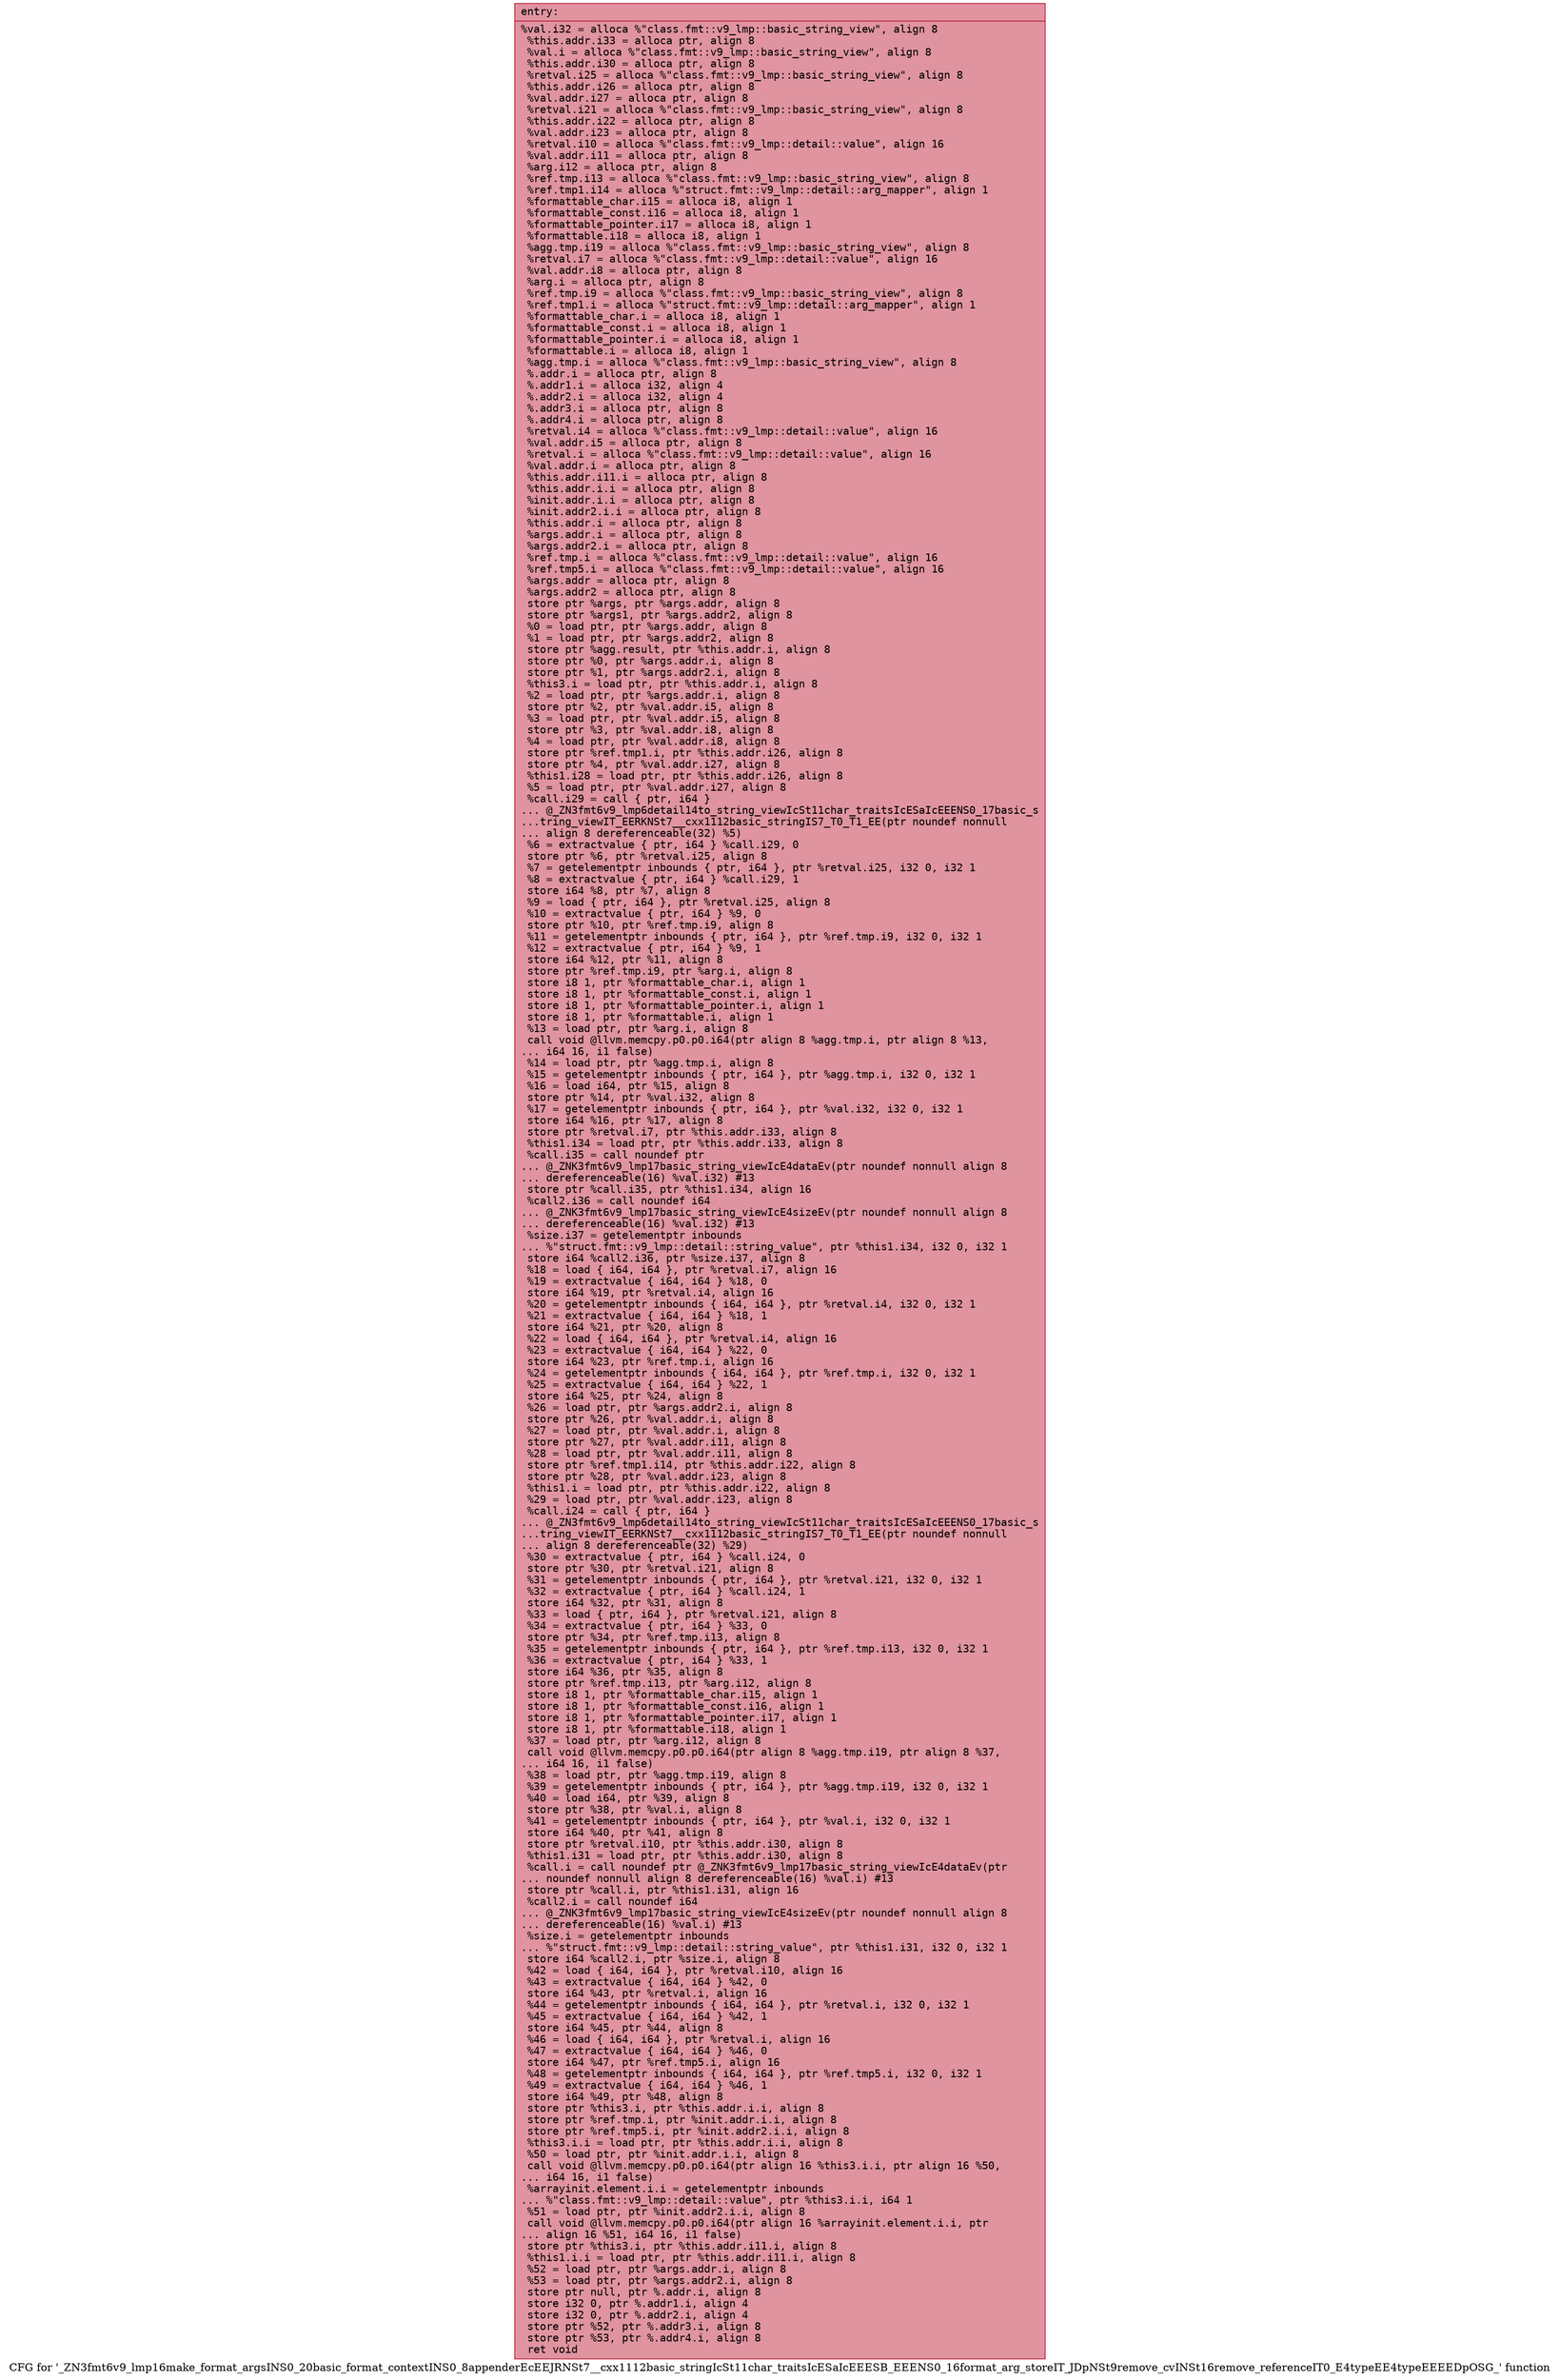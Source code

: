 digraph "CFG for '_ZN3fmt6v9_lmp16make_format_argsINS0_20basic_format_contextINS0_8appenderEcEEJRNSt7__cxx1112basic_stringIcSt11char_traitsIcESaIcEEESB_EEENS0_16format_arg_storeIT_JDpNSt9remove_cvINSt16remove_referenceIT0_E4typeEE4typeEEEEDpOSG_' function" {
	label="CFG for '_ZN3fmt6v9_lmp16make_format_argsINS0_20basic_format_contextINS0_8appenderEcEEJRNSt7__cxx1112basic_stringIcSt11char_traitsIcESaIcEEESB_EEENS0_16format_arg_storeIT_JDpNSt9remove_cvINSt16remove_referenceIT0_E4typeEE4typeEEEEDpOSG_' function";

	Node0x557ad5cf7c40 [shape=record,color="#b70d28ff", style=filled, fillcolor="#b70d2870" fontname="Courier",label="{entry:\l|  %val.i32 = alloca %\"class.fmt::v9_lmp::basic_string_view\", align 8\l  %this.addr.i33 = alloca ptr, align 8\l  %val.i = alloca %\"class.fmt::v9_lmp::basic_string_view\", align 8\l  %this.addr.i30 = alloca ptr, align 8\l  %retval.i25 = alloca %\"class.fmt::v9_lmp::basic_string_view\", align 8\l  %this.addr.i26 = alloca ptr, align 8\l  %val.addr.i27 = alloca ptr, align 8\l  %retval.i21 = alloca %\"class.fmt::v9_lmp::basic_string_view\", align 8\l  %this.addr.i22 = alloca ptr, align 8\l  %val.addr.i23 = alloca ptr, align 8\l  %retval.i10 = alloca %\"class.fmt::v9_lmp::detail::value\", align 16\l  %val.addr.i11 = alloca ptr, align 8\l  %arg.i12 = alloca ptr, align 8\l  %ref.tmp.i13 = alloca %\"class.fmt::v9_lmp::basic_string_view\", align 8\l  %ref.tmp1.i14 = alloca %\"struct.fmt::v9_lmp::detail::arg_mapper\", align 1\l  %formattable_char.i15 = alloca i8, align 1\l  %formattable_const.i16 = alloca i8, align 1\l  %formattable_pointer.i17 = alloca i8, align 1\l  %formattable.i18 = alloca i8, align 1\l  %agg.tmp.i19 = alloca %\"class.fmt::v9_lmp::basic_string_view\", align 8\l  %retval.i7 = alloca %\"class.fmt::v9_lmp::detail::value\", align 16\l  %val.addr.i8 = alloca ptr, align 8\l  %arg.i = alloca ptr, align 8\l  %ref.tmp.i9 = alloca %\"class.fmt::v9_lmp::basic_string_view\", align 8\l  %ref.tmp1.i = alloca %\"struct.fmt::v9_lmp::detail::arg_mapper\", align 1\l  %formattable_char.i = alloca i8, align 1\l  %formattable_const.i = alloca i8, align 1\l  %formattable_pointer.i = alloca i8, align 1\l  %formattable.i = alloca i8, align 1\l  %agg.tmp.i = alloca %\"class.fmt::v9_lmp::basic_string_view\", align 8\l  %.addr.i = alloca ptr, align 8\l  %.addr1.i = alloca i32, align 4\l  %.addr2.i = alloca i32, align 4\l  %.addr3.i = alloca ptr, align 8\l  %.addr4.i = alloca ptr, align 8\l  %retval.i4 = alloca %\"class.fmt::v9_lmp::detail::value\", align 16\l  %val.addr.i5 = alloca ptr, align 8\l  %retval.i = alloca %\"class.fmt::v9_lmp::detail::value\", align 16\l  %val.addr.i = alloca ptr, align 8\l  %this.addr.i11.i = alloca ptr, align 8\l  %this.addr.i.i = alloca ptr, align 8\l  %init.addr.i.i = alloca ptr, align 8\l  %init.addr2.i.i = alloca ptr, align 8\l  %this.addr.i = alloca ptr, align 8\l  %args.addr.i = alloca ptr, align 8\l  %args.addr2.i = alloca ptr, align 8\l  %ref.tmp.i = alloca %\"class.fmt::v9_lmp::detail::value\", align 16\l  %ref.tmp5.i = alloca %\"class.fmt::v9_lmp::detail::value\", align 16\l  %args.addr = alloca ptr, align 8\l  %args.addr2 = alloca ptr, align 8\l  store ptr %args, ptr %args.addr, align 8\l  store ptr %args1, ptr %args.addr2, align 8\l  %0 = load ptr, ptr %args.addr, align 8\l  %1 = load ptr, ptr %args.addr2, align 8\l  store ptr %agg.result, ptr %this.addr.i, align 8\l  store ptr %0, ptr %args.addr.i, align 8\l  store ptr %1, ptr %args.addr2.i, align 8\l  %this3.i = load ptr, ptr %this.addr.i, align 8\l  %2 = load ptr, ptr %args.addr.i, align 8\l  store ptr %2, ptr %val.addr.i5, align 8\l  %3 = load ptr, ptr %val.addr.i5, align 8\l  store ptr %3, ptr %val.addr.i8, align 8\l  %4 = load ptr, ptr %val.addr.i8, align 8\l  store ptr %ref.tmp1.i, ptr %this.addr.i26, align 8\l  store ptr %4, ptr %val.addr.i27, align 8\l  %this1.i28 = load ptr, ptr %this.addr.i26, align 8\l  %5 = load ptr, ptr %val.addr.i27, align 8\l  %call.i29 = call \{ ptr, i64 \}\l... @_ZN3fmt6v9_lmp6detail14to_string_viewIcSt11char_traitsIcESaIcEEENS0_17basic_s\l...tring_viewIT_EERKNSt7__cxx1112basic_stringIS7_T0_T1_EE(ptr noundef nonnull\l... align 8 dereferenceable(32) %5)\l  %6 = extractvalue \{ ptr, i64 \} %call.i29, 0\l  store ptr %6, ptr %retval.i25, align 8\l  %7 = getelementptr inbounds \{ ptr, i64 \}, ptr %retval.i25, i32 0, i32 1\l  %8 = extractvalue \{ ptr, i64 \} %call.i29, 1\l  store i64 %8, ptr %7, align 8\l  %9 = load \{ ptr, i64 \}, ptr %retval.i25, align 8\l  %10 = extractvalue \{ ptr, i64 \} %9, 0\l  store ptr %10, ptr %ref.tmp.i9, align 8\l  %11 = getelementptr inbounds \{ ptr, i64 \}, ptr %ref.tmp.i9, i32 0, i32 1\l  %12 = extractvalue \{ ptr, i64 \} %9, 1\l  store i64 %12, ptr %11, align 8\l  store ptr %ref.tmp.i9, ptr %arg.i, align 8\l  store i8 1, ptr %formattable_char.i, align 1\l  store i8 1, ptr %formattable_const.i, align 1\l  store i8 1, ptr %formattable_pointer.i, align 1\l  store i8 1, ptr %formattable.i, align 1\l  %13 = load ptr, ptr %arg.i, align 8\l  call void @llvm.memcpy.p0.p0.i64(ptr align 8 %agg.tmp.i, ptr align 8 %13,\l... i64 16, i1 false)\l  %14 = load ptr, ptr %agg.tmp.i, align 8\l  %15 = getelementptr inbounds \{ ptr, i64 \}, ptr %agg.tmp.i, i32 0, i32 1\l  %16 = load i64, ptr %15, align 8\l  store ptr %14, ptr %val.i32, align 8\l  %17 = getelementptr inbounds \{ ptr, i64 \}, ptr %val.i32, i32 0, i32 1\l  store i64 %16, ptr %17, align 8\l  store ptr %retval.i7, ptr %this.addr.i33, align 8\l  %this1.i34 = load ptr, ptr %this.addr.i33, align 8\l  %call.i35 = call noundef ptr\l... @_ZNK3fmt6v9_lmp17basic_string_viewIcE4dataEv(ptr noundef nonnull align 8\l... dereferenceable(16) %val.i32) #13\l  store ptr %call.i35, ptr %this1.i34, align 16\l  %call2.i36 = call noundef i64\l... @_ZNK3fmt6v9_lmp17basic_string_viewIcE4sizeEv(ptr noundef nonnull align 8\l... dereferenceable(16) %val.i32) #13\l  %size.i37 = getelementptr inbounds\l... %\"struct.fmt::v9_lmp::detail::string_value\", ptr %this1.i34, i32 0, i32 1\l  store i64 %call2.i36, ptr %size.i37, align 8\l  %18 = load \{ i64, i64 \}, ptr %retval.i7, align 16\l  %19 = extractvalue \{ i64, i64 \} %18, 0\l  store i64 %19, ptr %retval.i4, align 16\l  %20 = getelementptr inbounds \{ i64, i64 \}, ptr %retval.i4, i32 0, i32 1\l  %21 = extractvalue \{ i64, i64 \} %18, 1\l  store i64 %21, ptr %20, align 8\l  %22 = load \{ i64, i64 \}, ptr %retval.i4, align 16\l  %23 = extractvalue \{ i64, i64 \} %22, 0\l  store i64 %23, ptr %ref.tmp.i, align 16\l  %24 = getelementptr inbounds \{ i64, i64 \}, ptr %ref.tmp.i, i32 0, i32 1\l  %25 = extractvalue \{ i64, i64 \} %22, 1\l  store i64 %25, ptr %24, align 8\l  %26 = load ptr, ptr %args.addr2.i, align 8\l  store ptr %26, ptr %val.addr.i, align 8\l  %27 = load ptr, ptr %val.addr.i, align 8\l  store ptr %27, ptr %val.addr.i11, align 8\l  %28 = load ptr, ptr %val.addr.i11, align 8\l  store ptr %ref.tmp1.i14, ptr %this.addr.i22, align 8\l  store ptr %28, ptr %val.addr.i23, align 8\l  %this1.i = load ptr, ptr %this.addr.i22, align 8\l  %29 = load ptr, ptr %val.addr.i23, align 8\l  %call.i24 = call \{ ptr, i64 \}\l... @_ZN3fmt6v9_lmp6detail14to_string_viewIcSt11char_traitsIcESaIcEEENS0_17basic_s\l...tring_viewIT_EERKNSt7__cxx1112basic_stringIS7_T0_T1_EE(ptr noundef nonnull\l... align 8 dereferenceable(32) %29)\l  %30 = extractvalue \{ ptr, i64 \} %call.i24, 0\l  store ptr %30, ptr %retval.i21, align 8\l  %31 = getelementptr inbounds \{ ptr, i64 \}, ptr %retval.i21, i32 0, i32 1\l  %32 = extractvalue \{ ptr, i64 \} %call.i24, 1\l  store i64 %32, ptr %31, align 8\l  %33 = load \{ ptr, i64 \}, ptr %retval.i21, align 8\l  %34 = extractvalue \{ ptr, i64 \} %33, 0\l  store ptr %34, ptr %ref.tmp.i13, align 8\l  %35 = getelementptr inbounds \{ ptr, i64 \}, ptr %ref.tmp.i13, i32 0, i32 1\l  %36 = extractvalue \{ ptr, i64 \} %33, 1\l  store i64 %36, ptr %35, align 8\l  store ptr %ref.tmp.i13, ptr %arg.i12, align 8\l  store i8 1, ptr %formattable_char.i15, align 1\l  store i8 1, ptr %formattable_const.i16, align 1\l  store i8 1, ptr %formattable_pointer.i17, align 1\l  store i8 1, ptr %formattable.i18, align 1\l  %37 = load ptr, ptr %arg.i12, align 8\l  call void @llvm.memcpy.p0.p0.i64(ptr align 8 %agg.tmp.i19, ptr align 8 %37,\l... i64 16, i1 false)\l  %38 = load ptr, ptr %agg.tmp.i19, align 8\l  %39 = getelementptr inbounds \{ ptr, i64 \}, ptr %agg.tmp.i19, i32 0, i32 1\l  %40 = load i64, ptr %39, align 8\l  store ptr %38, ptr %val.i, align 8\l  %41 = getelementptr inbounds \{ ptr, i64 \}, ptr %val.i, i32 0, i32 1\l  store i64 %40, ptr %41, align 8\l  store ptr %retval.i10, ptr %this.addr.i30, align 8\l  %this1.i31 = load ptr, ptr %this.addr.i30, align 8\l  %call.i = call noundef ptr @_ZNK3fmt6v9_lmp17basic_string_viewIcE4dataEv(ptr\l... noundef nonnull align 8 dereferenceable(16) %val.i) #13\l  store ptr %call.i, ptr %this1.i31, align 16\l  %call2.i = call noundef i64\l... @_ZNK3fmt6v9_lmp17basic_string_viewIcE4sizeEv(ptr noundef nonnull align 8\l... dereferenceable(16) %val.i) #13\l  %size.i = getelementptr inbounds\l... %\"struct.fmt::v9_lmp::detail::string_value\", ptr %this1.i31, i32 0, i32 1\l  store i64 %call2.i, ptr %size.i, align 8\l  %42 = load \{ i64, i64 \}, ptr %retval.i10, align 16\l  %43 = extractvalue \{ i64, i64 \} %42, 0\l  store i64 %43, ptr %retval.i, align 16\l  %44 = getelementptr inbounds \{ i64, i64 \}, ptr %retval.i, i32 0, i32 1\l  %45 = extractvalue \{ i64, i64 \} %42, 1\l  store i64 %45, ptr %44, align 8\l  %46 = load \{ i64, i64 \}, ptr %retval.i, align 16\l  %47 = extractvalue \{ i64, i64 \} %46, 0\l  store i64 %47, ptr %ref.tmp5.i, align 16\l  %48 = getelementptr inbounds \{ i64, i64 \}, ptr %ref.tmp5.i, i32 0, i32 1\l  %49 = extractvalue \{ i64, i64 \} %46, 1\l  store i64 %49, ptr %48, align 8\l  store ptr %this3.i, ptr %this.addr.i.i, align 8\l  store ptr %ref.tmp.i, ptr %init.addr.i.i, align 8\l  store ptr %ref.tmp5.i, ptr %init.addr2.i.i, align 8\l  %this3.i.i = load ptr, ptr %this.addr.i.i, align 8\l  %50 = load ptr, ptr %init.addr.i.i, align 8\l  call void @llvm.memcpy.p0.p0.i64(ptr align 16 %this3.i.i, ptr align 16 %50,\l... i64 16, i1 false)\l  %arrayinit.element.i.i = getelementptr inbounds\l... %\"class.fmt::v9_lmp::detail::value\", ptr %this3.i.i, i64 1\l  %51 = load ptr, ptr %init.addr2.i.i, align 8\l  call void @llvm.memcpy.p0.p0.i64(ptr align 16 %arrayinit.element.i.i, ptr\l... align 16 %51, i64 16, i1 false)\l  store ptr %this3.i, ptr %this.addr.i11.i, align 8\l  %this1.i.i = load ptr, ptr %this.addr.i11.i, align 8\l  %52 = load ptr, ptr %args.addr.i, align 8\l  %53 = load ptr, ptr %args.addr2.i, align 8\l  store ptr null, ptr %.addr.i, align 8\l  store i32 0, ptr %.addr1.i, align 4\l  store i32 0, ptr %.addr2.i, align 4\l  store ptr %52, ptr %.addr3.i, align 8\l  store ptr %53, ptr %.addr4.i, align 8\l  ret void\l}"];
}
